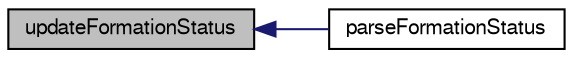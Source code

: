 digraph "updateFormationStatus"
{
  edge [fontname="FreeSans",fontsize="10",labelfontname="FreeSans",labelfontsize="10"];
  node [fontname="FreeSans",fontsize="10",shape=record];
  rankdir="LR";
  Node1 [label="updateFormationStatus",height=0.2,width=0.4,color="black", fillcolor="grey75", style="filled", fontcolor="black"];
  Node1 -> Node2 [dir="back",color="midnightblue",fontsize="10",style="solid",fontname="FreeSans"];
  Node2 [label="parseFormationStatus",height=0.2,width=0.4,color="black", fillcolor="white", style="filled",URL="$formation_8h.html#ab7ddcb2371d4005235160016ce08d32d"];
}
